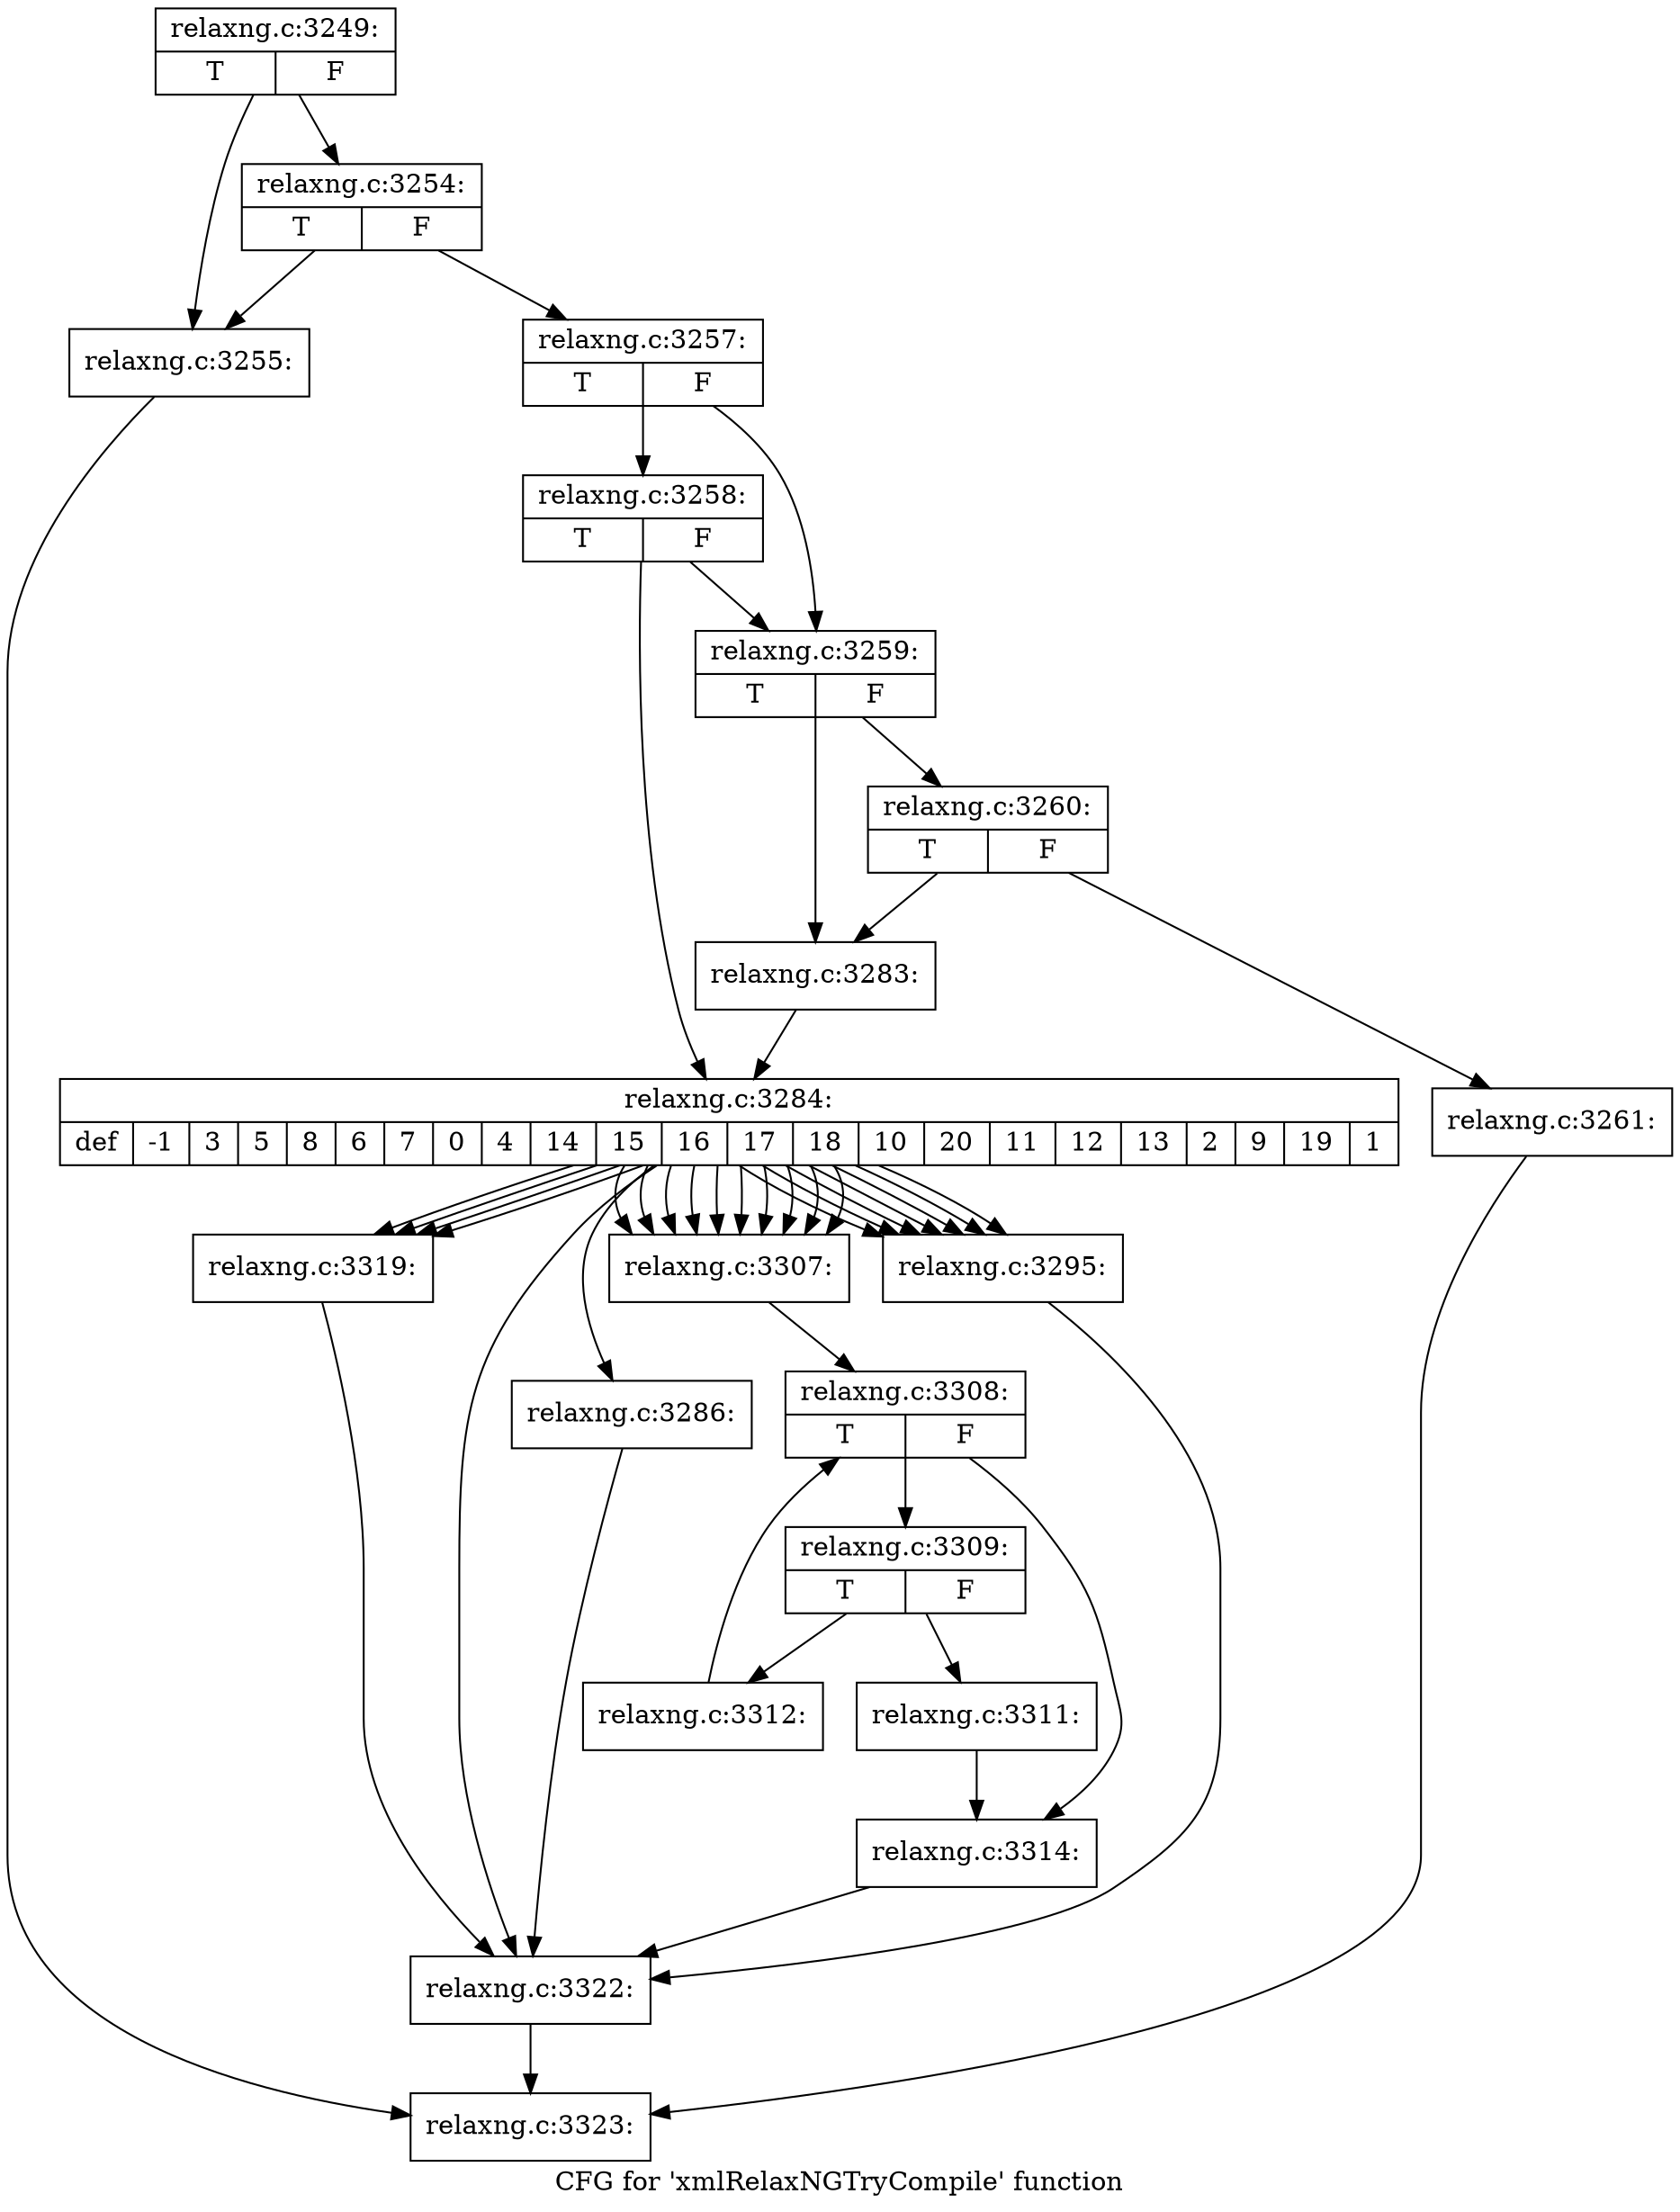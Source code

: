 digraph "CFG for 'xmlRelaxNGTryCompile' function" {
	label="CFG for 'xmlRelaxNGTryCompile' function";

	Node0x3e78e60 [shape=record,label="{relaxng.c:3249:|{<s0>T|<s1>F}}"];
	Node0x3e78e60 -> Node0x3e7f7f0;
	Node0x3e78e60 -> Node0x3e7f890;
	Node0x3e7f890 [shape=record,label="{relaxng.c:3254:|{<s0>T|<s1>F}}"];
	Node0x3e7f890 -> Node0x3e7f7f0;
	Node0x3e7f890 -> Node0x3e7f840;
	Node0x3e7f7f0 [shape=record,label="{relaxng.c:3255:}"];
	Node0x3e7f7f0 -> Node0x3e7ebb0;
	Node0x3e7f840 [shape=record,label="{relaxng.c:3257:|{<s0>T|<s1>F}}"];
	Node0x3e7f840 -> Node0x3e7ffb0;
	Node0x3e7f840 -> Node0x3e80050;
	Node0x3e80050 [shape=record,label="{relaxng.c:3258:|{<s0>T|<s1>F}}"];
	Node0x3e80050 -> Node0x3e7ffb0;
	Node0x3e80050 -> Node0x3e80000;
	Node0x3e7ffb0 [shape=record,label="{relaxng.c:3259:|{<s0>T|<s1>F}}"];
	Node0x3e7ffb0 -> Node0x3e81420;
	Node0x3e7ffb0 -> Node0x3e813d0;
	Node0x3e81420 [shape=record,label="{relaxng.c:3260:|{<s0>T|<s1>F}}"];
	Node0x3e81420 -> Node0x3e810a0;
	Node0x3e81420 -> Node0x3e813d0;
	Node0x3e810a0 [shape=record,label="{relaxng.c:3261:}"];
	Node0x3e810a0 -> Node0x3e7ebb0;
	Node0x3e813d0 [shape=record,label="{relaxng.c:3283:}"];
	Node0x3e813d0 -> Node0x3e80000;
	Node0x3e80000 [shape=record,label="{relaxng.c:3284:|{<s0>def|<s1>-1|<s2>3|<s3>5|<s4>8|<s5>6|<s6>7|<s7>0|<s8>4|<s9>14|<s10>15|<s11>16|<s12>17|<s13>18|<s14>10|<s15>20|<s16>11|<s17>12|<s18>13|<s19>2|<s20>9|<s21>19|<s22>1}}"];
	Node0x3e80000 -> Node0x3e82300;
	Node0x3e80000 -> Node0x3e829f0;
	Node0x3e80000 -> Node0x3e82e70;
	Node0x3e80000 -> Node0x3e82e70;
	Node0x3e80000 -> Node0x3e82e70;
	Node0x3e80000 -> Node0x3e82e70;
	Node0x3e80000 -> Node0x3e82e70;
	Node0x3e80000 -> Node0x3e82e70;
	Node0x3e80000 -> Node0x3e82e70;
	Node0x3e80000 -> Node0x3e83060;
	Node0x3e80000 -> Node0x3e83060;
	Node0x3e80000 -> Node0x3e83060;
	Node0x3e80000 -> Node0x3e83060;
	Node0x3e80000 -> Node0x3e83060;
	Node0x3e80000 -> Node0x3e83060;
	Node0x3e80000 -> Node0x3e83060;
	Node0x3e80000 -> Node0x3e83060;
	Node0x3e80000 -> Node0x3e83060;
	Node0x3e80000 -> Node0x3e83060;
	Node0x3e80000 -> Node0x3e841e0;
	Node0x3e80000 -> Node0x3e841e0;
	Node0x3e80000 -> Node0x3e841e0;
	Node0x3e80000 -> Node0x3e841e0;
	Node0x3e829f0 [shape=record,label="{relaxng.c:3286:}"];
	Node0x3e829f0 -> Node0x3e82300;
	Node0x3e82e70 [shape=record,label="{relaxng.c:3295:}"];
	Node0x3e82e70 -> Node0x3e82300;
	Node0x3e83060 [shape=record,label="{relaxng.c:3307:}"];
	Node0x3e83060 -> Node0x3e80a30;
	Node0x3e80a30 [shape=record,label="{relaxng.c:3308:|{<s0>T|<s1>F}}"];
	Node0x3e80a30 -> Node0x3e836f0;
	Node0x3e80a30 -> Node0x3e828d0;
	Node0x3e836f0 [shape=record,label="{relaxng.c:3309:|{<s0>T|<s1>F}}"];
	Node0x3e836f0 -> Node0x3e83ac0;
	Node0x3e836f0 -> Node0x3e83b10;
	Node0x3e83ac0 [shape=record,label="{relaxng.c:3311:}"];
	Node0x3e83ac0 -> Node0x3e828d0;
	Node0x3e83b10 [shape=record,label="{relaxng.c:3312:}"];
	Node0x3e83b10 -> Node0x3e80a30;
	Node0x3e828d0 [shape=record,label="{relaxng.c:3314:}"];
	Node0x3e828d0 -> Node0x3e82300;
	Node0x3e841e0 [shape=record,label="{relaxng.c:3319:}"];
	Node0x3e841e0 -> Node0x3e82300;
	Node0x3e82300 [shape=record,label="{relaxng.c:3322:}"];
	Node0x3e82300 -> Node0x3e7ebb0;
	Node0x3e7ebb0 [shape=record,label="{relaxng.c:3323:}"];
}
